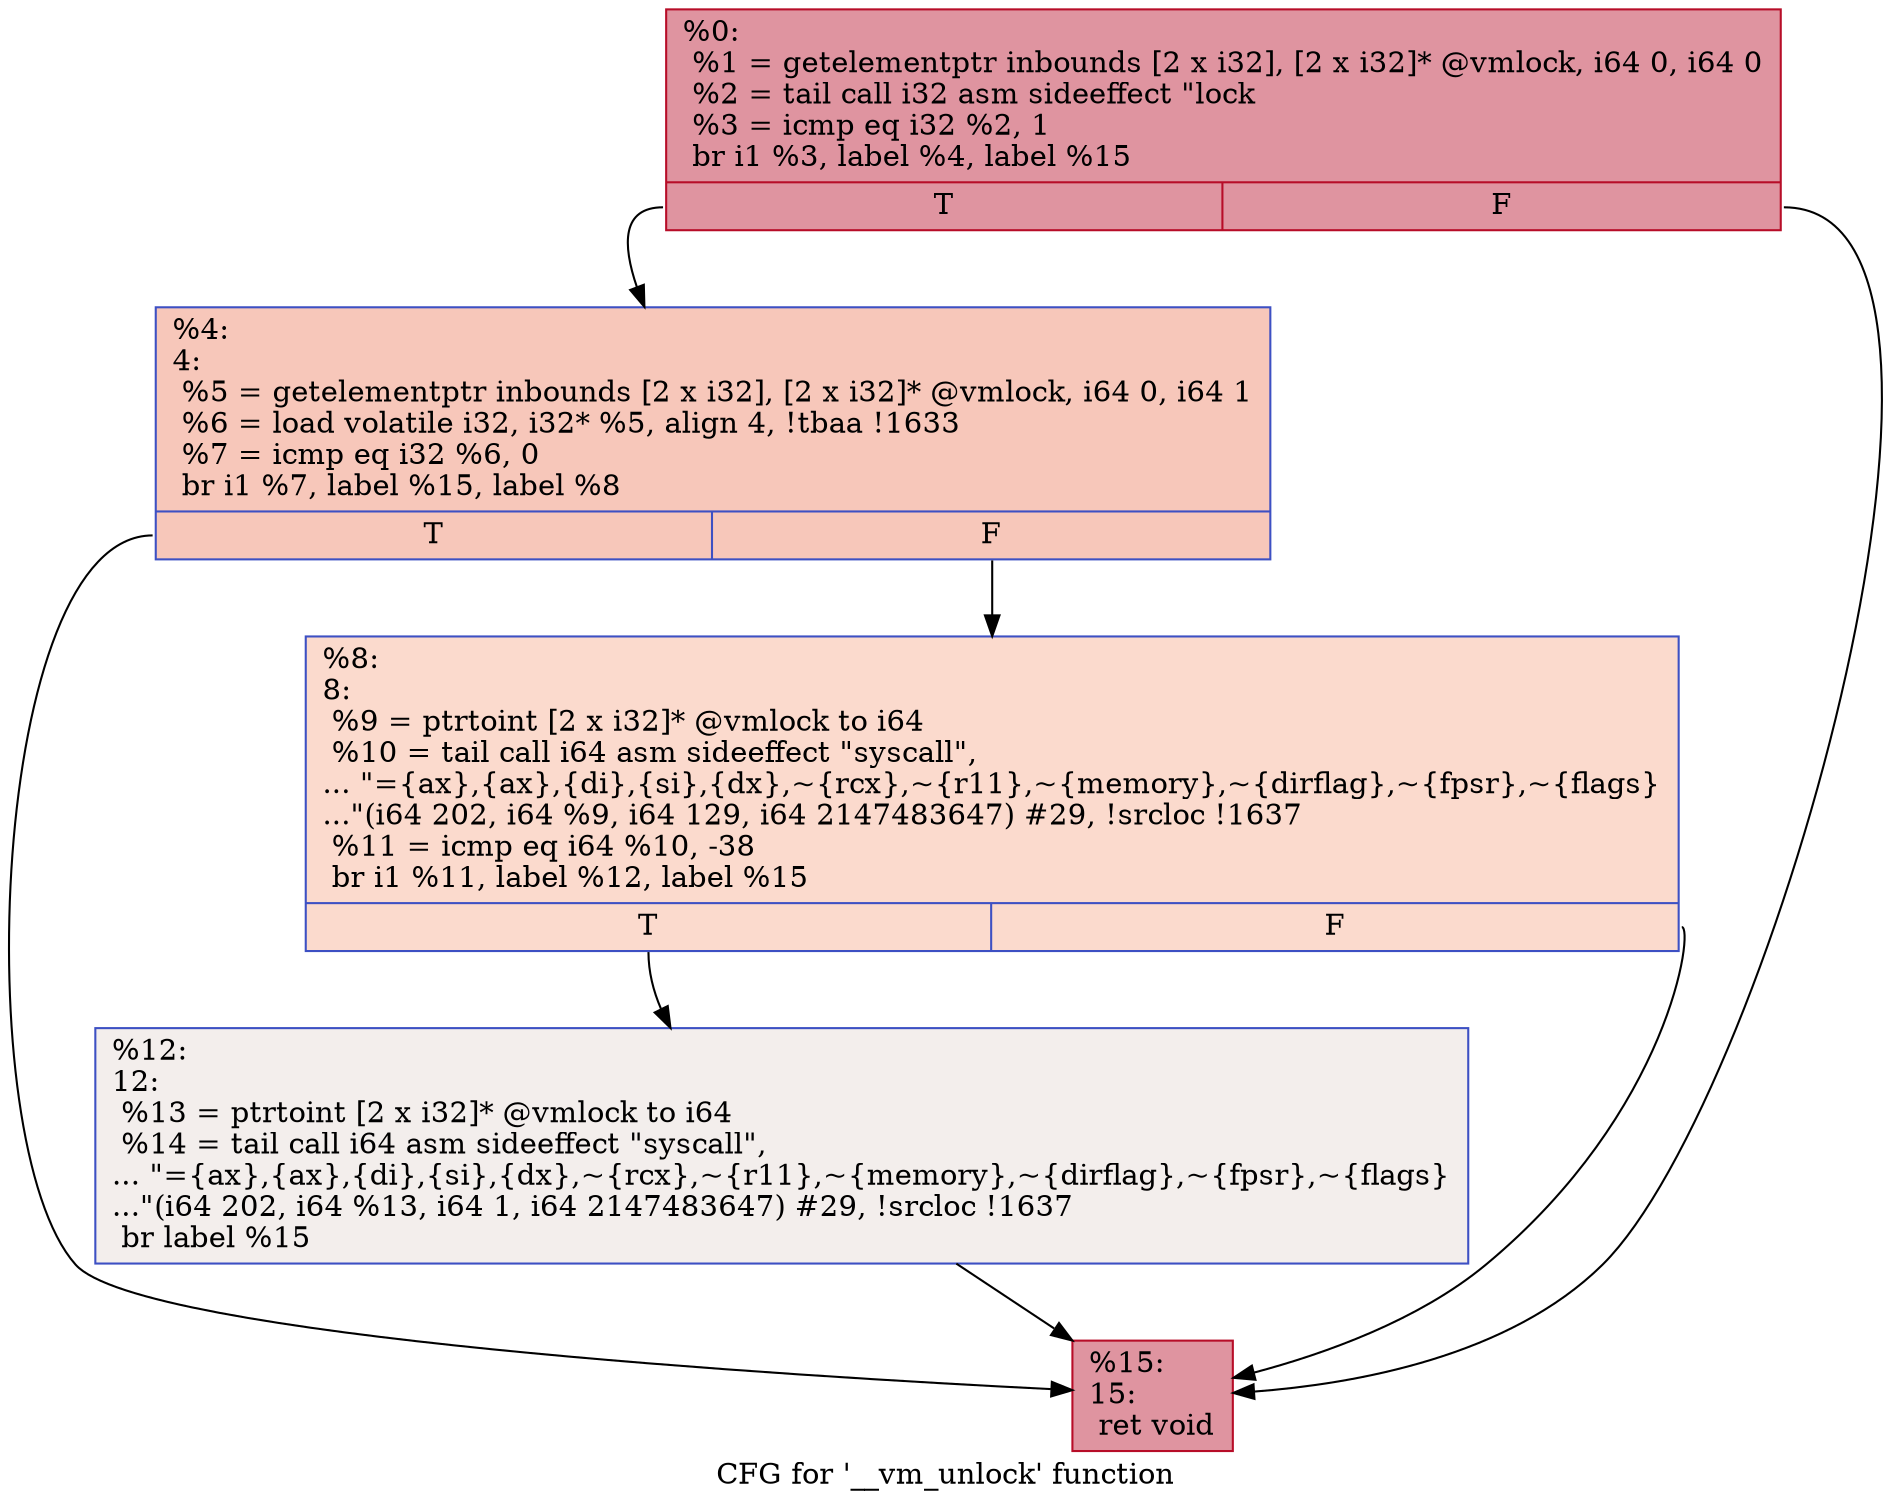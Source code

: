 digraph "CFG for '__vm_unlock' function" {
	label="CFG for '__vm_unlock' function";

	Node0x17368f0 [shape=record,color="#b70d28ff", style=filled, fillcolor="#b70d2870",label="{%0:\l  %1 = getelementptr inbounds [2 x i32], [2 x i32]* @vmlock, i64 0, i64 0\l  %2 = tail call i32 asm sideeffect \"lock \l  %3 = icmp eq i32 %2, 1\l  br i1 %3, label %4, label %15\l|{<s0>T|<s1>F}}"];
	Node0x17368f0:s0 -> Node0x1736ac0;
	Node0x17368f0:s1 -> Node0x1736bb0;
	Node0x1736ac0 [shape=record,color="#3d50c3ff", style=filled, fillcolor="#ec7f6370",label="{%4:\l4:                                                \l  %5 = getelementptr inbounds [2 x i32], [2 x i32]* @vmlock, i64 0, i64 1\l  %6 = load volatile i32, i32* %5, align 4, !tbaa !1633\l  %7 = icmp eq i32 %6, 0\l  br i1 %7, label %15, label %8\l|{<s0>T|<s1>F}}"];
	Node0x1736ac0:s0 -> Node0x1736bb0;
	Node0x1736ac0:s1 -> Node0x1736b10;
	Node0x1736b10 [shape=record,color="#3d50c3ff", style=filled, fillcolor="#f7ac8e70",label="{%8:\l8:                                                \l  %9 = ptrtoint [2 x i32]* @vmlock to i64\l  %10 = tail call i64 asm sideeffect \"syscall\",\l... \"=\{ax\},\{ax\},\{di\},\{si\},\{dx\},~\{rcx\},~\{r11\},~\{memory\},~\{dirflag\},~\{fpsr\},~\{flags\}\l...\"(i64 202, i64 %9, i64 129, i64 2147483647) #29, !srcloc !1637\l  %11 = icmp eq i64 %10, -38\l  br i1 %11, label %12, label %15\l|{<s0>T|<s1>F}}"];
	Node0x1736b10:s0 -> Node0x1736b60;
	Node0x1736b10:s1 -> Node0x1736bb0;
	Node0x1736b60 [shape=record,color="#3d50c3ff", style=filled, fillcolor="#e3d9d370",label="{%12:\l12:                                               \l  %13 = ptrtoint [2 x i32]* @vmlock to i64\l  %14 = tail call i64 asm sideeffect \"syscall\",\l... \"=\{ax\},\{ax\},\{di\},\{si\},\{dx\},~\{rcx\},~\{r11\},~\{memory\},~\{dirflag\},~\{fpsr\},~\{flags\}\l...\"(i64 202, i64 %13, i64 1, i64 2147483647) #29, !srcloc !1637\l  br label %15\l}"];
	Node0x1736b60 -> Node0x1736bb0;
	Node0x1736bb0 [shape=record,color="#b70d28ff", style=filled, fillcolor="#b70d2870",label="{%15:\l15:                                               \l  ret void\l}"];
}
